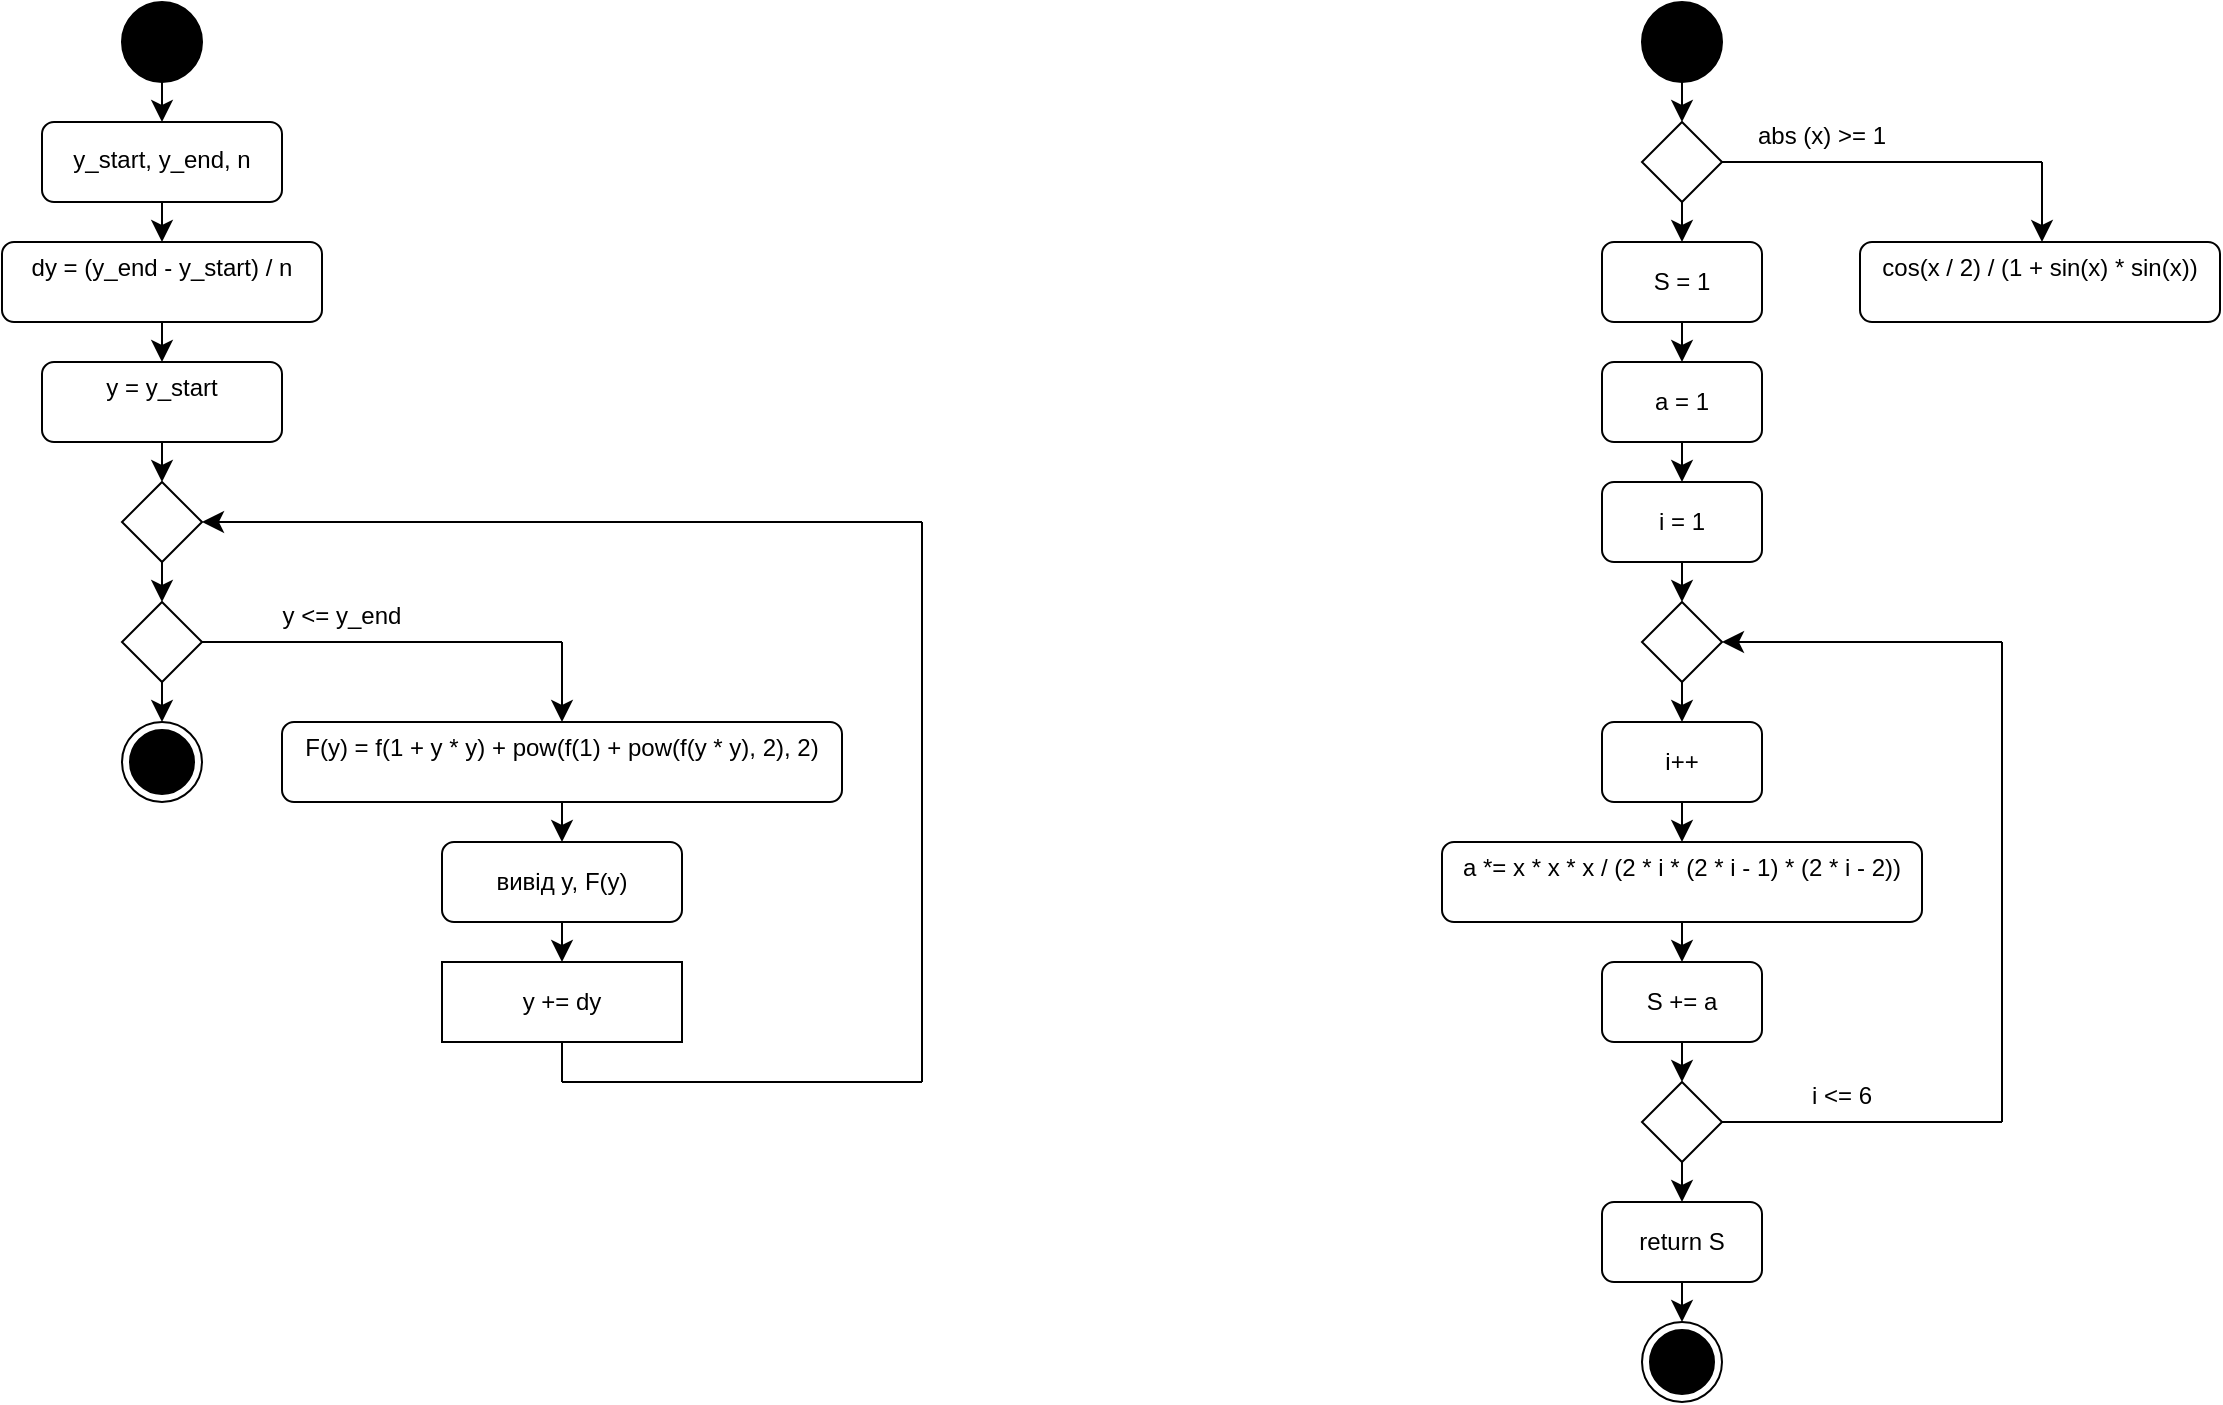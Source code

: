 <mxfile version="28.2.7">
  <diagram name="Page-1" id="N9Bf09AZ6GOU6HWceVjP">
    <mxGraphModel dx="1056" dy="587" grid="1" gridSize="10" guides="1" tooltips="1" connect="1" arrows="1" fold="1" page="1" pageScale="1" pageWidth="1169" pageHeight="827" math="0" shadow="0">
      <root>
        <mxCell id="0" />
        <mxCell id="1" parent="0" />
        <mxCell id="GuWbCOmfRAqlzcVIsozZ-3" style="edgeStyle=none;curved=1;rounded=0;orthogonalLoop=1;jettySize=auto;html=1;entryX=0.5;entryY=0;entryDx=0;entryDy=0;fontSize=12;startSize=8;endSize=8;" edge="1" parent="1" source="GuWbCOmfRAqlzcVIsozZ-1" target="GuWbCOmfRAqlzcVIsozZ-2">
          <mxGeometry relative="1" as="geometry" />
        </mxCell>
        <mxCell id="GuWbCOmfRAqlzcVIsozZ-1" value="" style="ellipse;fillColor=strokeColor;html=1;" vertex="1" parent="1">
          <mxGeometry x="120" y="20" width="40" height="40" as="geometry" />
        </mxCell>
        <mxCell id="GuWbCOmfRAqlzcVIsozZ-6" style="edgeStyle=none;curved=1;rounded=0;orthogonalLoop=1;jettySize=auto;html=1;entryX=0.5;entryY=0;entryDx=0;entryDy=0;fontSize=12;startSize=8;endSize=8;" edge="1" parent="1" source="GuWbCOmfRAqlzcVIsozZ-2" target="GuWbCOmfRAqlzcVIsozZ-4">
          <mxGeometry relative="1" as="geometry" />
        </mxCell>
        <mxCell id="GuWbCOmfRAqlzcVIsozZ-2" value="&lt;div style=&quot;line-height: 0%;&quot;&gt;&lt;div align=&quot;justify&quot;&gt;&lt;br&gt;&lt;div&gt;y_start, y_end, n&lt;/div&gt;&lt;br&gt;&lt;br&gt;&lt;/div&gt;&lt;/div&gt;" style="rounded=1;whiteSpace=wrap;html=1;" vertex="1" parent="1">
          <mxGeometry x="80" y="80" width="120" height="40" as="geometry" />
        </mxCell>
        <mxCell id="GuWbCOmfRAqlzcVIsozZ-7" style="edgeStyle=none;curved=1;rounded=0;orthogonalLoop=1;jettySize=auto;html=1;entryX=0.5;entryY=0;entryDx=0;entryDy=0;fontSize=12;startSize=8;endSize=8;" edge="1" parent="1" source="GuWbCOmfRAqlzcVIsozZ-4" target="GuWbCOmfRAqlzcVIsozZ-5">
          <mxGeometry relative="1" as="geometry" />
        </mxCell>
        <mxCell id="GuWbCOmfRAqlzcVIsozZ-4" value="&#xa;dy = (y_end - y_start) / n&#xa;&#xa;" style="rounded=1;whiteSpace=wrap;html=1;" vertex="1" parent="1">
          <mxGeometry x="60" y="140" width="160" height="40" as="geometry" />
        </mxCell>
        <mxCell id="GuWbCOmfRAqlzcVIsozZ-9" style="edgeStyle=none;curved=1;rounded=0;orthogonalLoop=1;jettySize=auto;html=1;entryX=0.5;entryY=0;entryDx=0;entryDy=0;fontSize=12;startSize=8;endSize=8;" edge="1" parent="1" source="GuWbCOmfRAqlzcVIsozZ-5" target="GuWbCOmfRAqlzcVIsozZ-8">
          <mxGeometry relative="1" as="geometry" />
        </mxCell>
        <mxCell id="GuWbCOmfRAqlzcVIsozZ-5" value="&#xa;y = y_start&#xa;&#xa;" style="rounded=1;whiteSpace=wrap;html=1;" vertex="1" parent="1">
          <mxGeometry x="80" y="200" width="120" height="40" as="geometry" />
        </mxCell>
        <mxCell id="GuWbCOmfRAqlzcVIsozZ-11" style="edgeStyle=none;curved=1;rounded=0;orthogonalLoop=1;jettySize=auto;html=1;entryX=0.5;entryY=0;entryDx=0;entryDy=0;fontSize=12;startSize=8;endSize=8;" edge="1" parent="1" source="GuWbCOmfRAqlzcVIsozZ-8" target="GuWbCOmfRAqlzcVIsozZ-10">
          <mxGeometry relative="1" as="geometry" />
        </mxCell>
        <mxCell id="GuWbCOmfRAqlzcVIsozZ-8" value="" style="rhombus;whiteSpace=wrap;html=1;" vertex="1" parent="1">
          <mxGeometry x="120" y="260" width="40" height="40" as="geometry" />
        </mxCell>
        <mxCell id="GuWbCOmfRAqlzcVIsozZ-13" style="edgeStyle=none;curved=1;rounded=0;orthogonalLoop=1;jettySize=auto;html=1;entryX=0.5;entryY=0;entryDx=0;entryDy=0;fontSize=12;startSize=8;endSize=8;" edge="1" parent="1" source="GuWbCOmfRAqlzcVIsozZ-10" target="GuWbCOmfRAqlzcVIsozZ-12">
          <mxGeometry relative="1" as="geometry" />
        </mxCell>
        <mxCell id="GuWbCOmfRAqlzcVIsozZ-10" value="" style="rhombus;whiteSpace=wrap;html=1;" vertex="1" parent="1">
          <mxGeometry x="120" y="320" width="40" height="40" as="geometry" />
        </mxCell>
        <mxCell id="GuWbCOmfRAqlzcVIsozZ-12" value="" style="ellipse;html=1;shape=endState;fillColor=strokeColor;" vertex="1" parent="1">
          <mxGeometry x="120" y="380" width="40" height="40" as="geometry" />
        </mxCell>
        <mxCell id="GuWbCOmfRAqlzcVIsozZ-21" style="edgeStyle=none;curved=1;rounded=0;orthogonalLoop=1;jettySize=auto;html=1;entryX=0.5;entryY=0;entryDx=0;entryDy=0;fontSize=12;startSize=8;endSize=8;" edge="1" parent="1" source="GuWbCOmfRAqlzcVIsozZ-14" target="GuWbCOmfRAqlzcVIsozZ-20">
          <mxGeometry relative="1" as="geometry" />
        </mxCell>
        <mxCell id="GuWbCOmfRAqlzcVIsozZ-14" value="&#xa;F(y) = f(1 + y * y) + pow(f(1) + pow(f(y * y), 2), 2)&#xa;&#xa;" style="rounded=1;whiteSpace=wrap;html=1;" vertex="1" parent="1">
          <mxGeometry x="200" y="380" width="280" height="40" as="geometry" />
        </mxCell>
        <mxCell id="GuWbCOmfRAqlzcVIsozZ-17" value="" style="endArrow=classic;html=1;rounded=0;fontSize=12;startSize=8;endSize=8;curved=1;entryX=0.5;entryY=0;entryDx=0;entryDy=0;" edge="1" parent="1" target="GuWbCOmfRAqlzcVIsozZ-14">
          <mxGeometry width="50" height="50" relative="1" as="geometry">
            <mxPoint x="340" y="340" as="sourcePoint" />
            <mxPoint x="320" y="400" as="targetPoint" />
            <Array as="points">
              <mxPoint x="340" y="350" />
            </Array>
          </mxGeometry>
        </mxCell>
        <mxCell id="GuWbCOmfRAqlzcVIsozZ-18" value="" style="endArrow=none;html=1;rounded=0;fontSize=12;startSize=8;endSize=8;curved=1;exitX=1;exitY=0.5;exitDx=0;exitDy=0;" edge="1" parent="1" source="GuWbCOmfRAqlzcVIsozZ-10">
          <mxGeometry width="50" height="50" relative="1" as="geometry">
            <mxPoint x="270" y="450" as="sourcePoint" />
            <mxPoint x="340" y="340" as="targetPoint" />
          </mxGeometry>
        </mxCell>
        <mxCell id="GuWbCOmfRAqlzcVIsozZ-19" value="&lt;font style=&quot;font-size: 12px;&quot;&gt;y &amp;lt;= y_end&lt;/font&gt;" style="text;html=1;whiteSpace=wrap;strokeColor=none;fillColor=none;align=center;verticalAlign=middle;rounded=0;fontSize=16;" vertex="1" parent="1">
          <mxGeometry x="180" y="310" width="100" height="30" as="geometry" />
        </mxCell>
        <mxCell id="GuWbCOmfRAqlzcVIsozZ-23" style="edgeStyle=none;curved=1;rounded=0;orthogonalLoop=1;jettySize=auto;html=1;entryX=0.5;entryY=0;entryDx=0;entryDy=0;fontSize=12;startSize=8;endSize=8;" edge="1" parent="1" source="GuWbCOmfRAqlzcVIsozZ-20" target="GuWbCOmfRAqlzcVIsozZ-22">
          <mxGeometry relative="1" as="geometry" />
        </mxCell>
        <mxCell id="GuWbCOmfRAqlzcVIsozZ-20" value="вивід y, F(y)" style="rounded=1;whiteSpace=wrap;html=1;" vertex="1" parent="1">
          <mxGeometry x="280" y="440" width="120" height="40" as="geometry" />
        </mxCell>
        <mxCell id="GuWbCOmfRAqlzcVIsozZ-22" value="y += dy" style="rounded=0;whiteSpace=wrap;html=1;" vertex="1" parent="1">
          <mxGeometry x="280" y="500" width="120" height="40" as="geometry" />
        </mxCell>
        <mxCell id="GuWbCOmfRAqlzcVIsozZ-26" value="" style="edgeStyle=none;orthogonalLoop=1;jettySize=auto;html=1;rounded=0;fontSize=12;startSize=8;endSize=8;curved=1;entryX=1;entryY=0.5;entryDx=0;entryDy=0;" edge="1" parent="1" target="GuWbCOmfRAqlzcVIsozZ-8">
          <mxGeometry width="140" relative="1" as="geometry">
            <mxPoint x="520" y="280" as="sourcePoint" />
            <mxPoint x="480" y="260" as="targetPoint" />
            <Array as="points" />
          </mxGeometry>
        </mxCell>
        <mxCell id="GuWbCOmfRAqlzcVIsozZ-27" value="" style="endArrow=none;html=1;rounded=0;fontSize=12;startSize=8;endSize=8;curved=1;exitX=0.5;exitY=1;exitDx=0;exitDy=0;" edge="1" parent="1" source="GuWbCOmfRAqlzcVIsozZ-22">
          <mxGeometry width="50" height="50" relative="1" as="geometry">
            <mxPoint x="310" y="480" as="sourcePoint" />
            <mxPoint x="340" y="560" as="targetPoint" />
          </mxGeometry>
        </mxCell>
        <mxCell id="GuWbCOmfRAqlzcVIsozZ-28" value="" style="endArrow=none;html=1;rounded=0;fontSize=12;startSize=8;endSize=8;curved=1;" edge="1" parent="1">
          <mxGeometry width="50" height="50" relative="1" as="geometry">
            <mxPoint x="340" y="560" as="sourcePoint" />
            <mxPoint x="520" y="560" as="targetPoint" />
          </mxGeometry>
        </mxCell>
        <mxCell id="GuWbCOmfRAqlzcVIsozZ-29" value="" style="endArrow=none;html=1;rounded=0;fontSize=12;startSize=8;endSize=8;curved=1;" edge="1" parent="1">
          <mxGeometry width="50" height="50" relative="1" as="geometry">
            <mxPoint x="520" y="560" as="sourcePoint" />
            <mxPoint x="520" y="280" as="targetPoint" />
          </mxGeometry>
        </mxCell>
        <mxCell id="GuWbCOmfRAqlzcVIsozZ-32" style="edgeStyle=none;curved=1;rounded=0;orthogonalLoop=1;jettySize=auto;html=1;entryX=0.5;entryY=0;entryDx=0;entryDy=0;fontSize=12;startSize=8;endSize=8;" edge="1" parent="1" source="GuWbCOmfRAqlzcVIsozZ-30" target="GuWbCOmfRAqlzcVIsozZ-31">
          <mxGeometry relative="1" as="geometry" />
        </mxCell>
        <mxCell id="GuWbCOmfRAqlzcVIsozZ-30" value="" style="ellipse;fillColor=strokeColor;html=1;" vertex="1" parent="1">
          <mxGeometry x="880" y="20" width="40" height="40" as="geometry" />
        </mxCell>
        <mxCell id="GuWbCOmfRAqlzcVIsozZ-34" style="edgeStyle=none;curved=1;rounded=0;orthogonalLoop=1;jettySize=auto;html=1;entryX=0.5;entryY=0;entryDx=0;entryDy=0;fontSize=12;startSize=8;endSize=8;" edge="1" parent="1" source="GuWbCOmfRAqlzcVIsozZ-31" target="GuWbCOmfRAqlzcVIsozZ-33">
          <mxGeometry relative="1" as="geometry" />
        </mxCell>
        <mxCell id="GuWbCOmfRAqlzcVIsozZ-31" value="" style="rhombus;whiteSpace=wrap;html=1;" vertex="1" parent="1">
          <mxGeometry x="880" y="80" width="40" height="40" as="geometry" />
        </mxCell>
        <mxCell id="GuWbCOmfRAqlzcVIsozZ-45" style="edgeStyle=none;curved=1;rounded=0;orthogonalLoop=1;jettySize=auto;html=1;entryX=0.5;entryY=0;entryDx=0;entryDy=0;fontSize=12;startSize=8;endSize=8;" edge="1" parent="1" source="GuWbCOmfRAqlzcVIsozZ-33" target="GuWbCOmfRAqlzcVIsozZ-40">
          <mxGeometry relative="1" as="geometry" />
        </mxCell>
        <mxCell id="GuWbCOmfRAqlzcVIsozZ-33" value="S = 1" style="rounded=1;whiteSpace=wrap;html=1;" vertex="1" parent="1">
          <mxGeometry x="860" y="140" width="80" height="40" as="geometry" />
        </mxCell>
        <mxCell id="GuWbCOmfRAqlzcVIsozZ-36" value="" style="endArrow=none;html=1;rounded=0;fontSize=12;startSize=8;endSize=8;curved=1;exitX=1;exitY=0.5;exitDx=0;exitDy=0;" edge="1" parent="1" source="GuWbCOmfRAqlzcVIsozZ-31">
          <mxGeometry width="50" height="50" relative="1" as="geometry">
            <mxPoint x="880" y="290" as="sourcePoint" />
            <mxPoint x="1080" y="100" as="targetPoint" />
          </mxGeometry>
        </mxCell>
        <mxCell id="GuWbCOmfRAqlzcVIsozZ-37" value="" style="endArrow=classic;html=1;rounded=0;fontSize=12;startSize=8;endSize=8;curved=1;" edge="1" parent="1">
          <mxGeometry width="50" height="50" relative="1" as="geometry">
            <mxPoint x="1080" y="100" as="sourcePoint" />
            <mxPoint x="1080" y="140" as="targetPoint" />
          </mxGeometry>
        </mxCell>
        <mxCell id="GuWbCOmfRAqlzcVIsozZ-38" value="&#xa;cos(x / 2) / (1 + sin(x) * sin(x))&#xa;&#xa;" style="rounded=1;whiteSpace=wrap;html=1;" vertex="1" parent="1">
          <mxGeometry x="989" y="140" width="180" height="40" as="geometry" />
        </mxCell>
        <mxCell id="GuWbCOmfRAqlzcVIsozZ-39" value="&lt;font style=&quot;font-size: 12px;&quot;&gt;abs (x) &amp;gt;= 1&lt;/font&gt;" style="text;html=1;whiteSpace=wrap;strokeColor=none;fillColor=none;align=center;verticalAlign=middle;rounded=0;fontSize=16;" vertex="1" parent="1">
          <mxGeometry x="930" y="70" width="80" height="30" as="geometry" />
        </mxCell>
        <mxCell id="GuWbCOmfRAqlzcVIsozZ-46" style="edgeStyle=none;curved=1;rounded=0;orthogonalLoop=1;jettySize=auto;html=1;entryX=0.5;entryY=0;entryDx=0;entryDy=0;fontSize=12;startSize=8;endSize=8;" edge="1" parent="1" source="GuWbCOmfRAqlzcVIsozZ-40" target="GuWbCOmfRAqlzcVIsozZ-41">
          <mxGeometry relative="1" as="geometry" />
        </mxCell>
        <mxCell id="GuWbCOmfRAqlzcVIsozZ-40" value="a = 1" style="rounded=1;whiteSpace=wrap;html=1;" vertex="1" parent="1">
          <mxGeometry x="860" y="200" width="80" height="40" as="geometry" />
        </mxCell>
        <mxCell id="GuWbCOmfRAqlzcVIsozZ-48" style="edgeStyle=none;curved=1;rounded=0;orthogonalLoop=1;jettySize=auto;html=1;entryX=0.5;entryY=0;entryDx=0;entryDy=0;fontSize=12;startSize=8;endSize=8;" edge="1" parent="1" source="GuWbCOmfRAqlzcVIsozZ-41" target="GuWbCOmfRAqlzcVIsozZ-47">
          <mxGeometry relative="1" as="geometry" />
        </mxCell>
        <mxCell id="GuWbCOmfRAqlzcVIsozZ-41" value="i = 1" style="rounded=1;whiteSpace=wrap;html=1;" vertex="1" parent="1">
          <mxGeometry x="860" y="260" width="80" height="40" as="geometry" />
        </mxCell>
        <mxCell id="GuWbCOmfRAqlzcVIsozZ-50" style="edgeStyle=none;curved=1;rounded=0;orthogonalLoop=1;jettySize=auto;html=1;entryX=0.5;entryY=0;entryDx=0;entryDy=0;fontSize=12;startSize=8;endSize=8;" edge="1" parent="1" source="GuWbCOmfRAqlzcVIsozZ-47" target="GuWbCOmfRAqlzcVIsozZ-49">
          <mxGeometry relative="1" as="geometry" />
        </mxCell>
        <mxCell id="GuWbCOmfRAqlzcVIsozZ-47" value="" style="rhombus;whiteSpace=wrap;html=1;" vertex="1" parent="1">
          <mxGeometry x="880" y="320" width="40" height="40" as="geometry" />
        </mxCell>
        <mxCell id="GuWbCOmfRAqlzcVIsozZ-52" style="edgeStyle=none;curved=1;rounded=0;orthogonalLoop=1;jettySize=auto;html=1;entryX=0.5;entryY=0;entryDx=0;entryDy=0;fontSize=12;startSize=8;endSize=8;" edge="1" parent="1" source="GuWbCOmfRAqlzcVIsozZ-49" target="GuWbCOmfRAqlzcVIsozZ-51">
          <mxGeometry relative="1" as="geometry" />
        </mxCell>
        <mxCell id="GuWbCOmfRAqlzcVIsozZ-49" value="i++" style="rounded=1;whiteSpace=wrap;html=1;" vertex="1" parent="1">
          <mxGeometry x="860" y="380" width="80" height="40" as="geometry" />
        </mxCell>
        <mxCell id="GuWbCOmfRAqlzcVIsozZ-55" style="edgeStyle=none;curved=1;rounded=0;orthogonalLoop=1;jettySize=auto;html=1;entryX=0.5;entryY=0;entryDx=0;entryDy=0;fontSize=12;startSize=8;endSize=8;" edge="1" parent="1" source="GuWbCOmfRAqlzcVIsozZ-51" target="GuWbCOmfRAqlzcVIsozZ-54">
          <mxGeometry relative="1" as="geometry" />
        </mxCell>
        <mxCell id="GuWbCOmfRAqlzcVIsozZ-51" value="&#xa;a *= x * x * x / (2 * i * (2 * i - 1) * (2 * i - 2))&#xa;&#xa;" style="rounded=1;whiteSpace=wrap;html=1;" vertex="1" parent="1">
          <mxGeometry x="780" y="440" width="240" height="40" as="geometry" />
        </mxCell>
        <mxCell id="GuWbCOmfRAqlzcVIsozZ-57" style="edgeStyle=none;curved=1;rounded=0;orthogonalLoop=1;jettySize=auto;html=1;entryX=0.5;entryY=0;entryDx=0;entryDy=0;fontSize=12;startSize=8;endSize=8;" edge="1" parent="1" source="GuWbCOmfRAqlzcVIsozZ-54" target="GuWbCOmfRAqlzcVIsozZ-56">
          <mxGeometry relative="1" as="geometry" />
        </mxCell>
        <mxCell id="GuWbCOmfRAqlzcVIsozZ-54" value="S += a" style="rounded=1;whiteSpace=wrap;html=1;" vertex="1" parent="1">
          <mxGeometry x="860" y="500" width="80" height="40" as="geometry" />
        </mxCell>
        <mxCell id="GuWbCOmfRAqlzcVIsozZ-59" style="edgeStyle=none;curved=1;rounded=0;orthogonalLoop=1;jettySize=auto;html=1;entryX=0.5;entryY=0;entryDx=0;entryDy=0;fontSize=12;startSize=8;endSize=8;" edge="1" parent="1" source="GuWbCOmfRAqlzcVIsozZ-56" target="GuWbCOmfRAqlzcVIsozZ-58">
          <mxGeometry relative="1" as="geometry" />
        </mxCell>
        <mxCell id="GuWbCOmfRAqlzcVIsozZ-56" value="" style="rhombus;whiteSpace=wrap;html=1;" vertex="1" parent="1">
          <mxGeometry x="880" y="560" width="40" height="40" as="geometry" />
        </mxCell>
        <mxCell id="GuWbCOmfRAqlzcVIsozZ-62" style="edgeStyle=none;curved=1;rounded=0;orthogonalLoop=1;jettySize=auto;html=1;entryX=0.5;entryY=0;entryDx=0;entryDy=0;fontSize=12;startSize=8;endSize=8;" edge="1" parent="1" source="GuWbCOmfRAqlzcVIsozZ-58" target="GuWbCOmfRAqlzcVIsozZ-61">
          <mxGeometry relative="1" as="geometry" />
        </mxCell>
        <mxCell id="GuWbCOmfRAqlzcVIsozZ-58" value="return S" style="rounded=1;whiteSpace=wrap;html=1;" vertex="1" parent="1">
          <mxGeometry x="860" y="620" width="80" height="40" as="geometry" />
        </mxCell>
        <mxCell id="GuWbCOmfRAqlzcVIsozZ-60" value="" style="endArrow=none;html=1;rounded=0;fontSize=12;startSize=8;endSize=8;curved=1;exitX=1;exitY=0.5;exitDx=0;exitDy=0;" edge="1" parent="1" source="GuWbCOmfRAqlzcVIsozZ-56">
          <mxGeometry width="50" height="50" relative="1" as="geometry">
            <mxPoint x="1000" y="660" as="sourcePoint" />
            <mxPoint x="1060" y="580" as="targetPoint" />
          </mxGeometry>
        </mxCell>
        <mxCell id="GuWbCOmfRAqlzcVIsozZ-61" value="" style="ellipse;html=1;shape=endState;fillColor=strokeColor;" vertex="1" parent="1">
          <mxGeometry x="880" y="680" width="40" height="40" as="geometry" />
        </mxCell>
        <mxCell id="GuWbCOmfRAqlzcVIsozZ-63" value="" style="endArrow=none;html=1;rounded=0;fontSize=12;startSize=8;endSize=8;curved=1;" edge="1" parent="1">
          <mxGeometry width="50" height="50" relative="1" as="geometry">
            <mxPoint x="1060" y="580" as="sourcePoint" />
            <mxPoint x="1060" y="340" as="targetPoint" />
          </mxGeometry>
        </mxCell>
        <mxCell id="GuWbCOmfRAqlzcVIsozZ-64" value="" style="endArrow=classic;html=1;rounded=0;fontSize=12;startSize=8;endSize=8;curved=1;entryX=1;entryY=0.5;entryDx=0;entryDy=0;" edge="1" parent="1" target="GuWbCOmfRAqlzcVIsozZ-47">
          <mxGeometry width="50" height="50" relative="1" as="geometry">
            <mxPoint x="1060" y="340" as="sourcePoint" />
            <mxPoint x="1050" y="440" as="targetPoint" />
          </mxGeometry>
        </mxCell>
        <mxCell id="GuWbCOmfRAqlzcVIsozZ-65" value="&lt;font style=&quot;font-size: 12px;&quot;&gt;i &amp;lt;= 6&lt;/font&gt;" style="text;html=1;whiteSpace=wrap;strokeColor=none;fillColor=none;align=center;verticalAlign=middle;rounded=0;fontSize=16;" vertex="1" parent="1">
          <mxGeometry x="950" y="550" width="60" height="30" as="geometry" />
        </mxCell>
      </root>
    </mxGraphModel>
  </diagram>
</mxfile>
